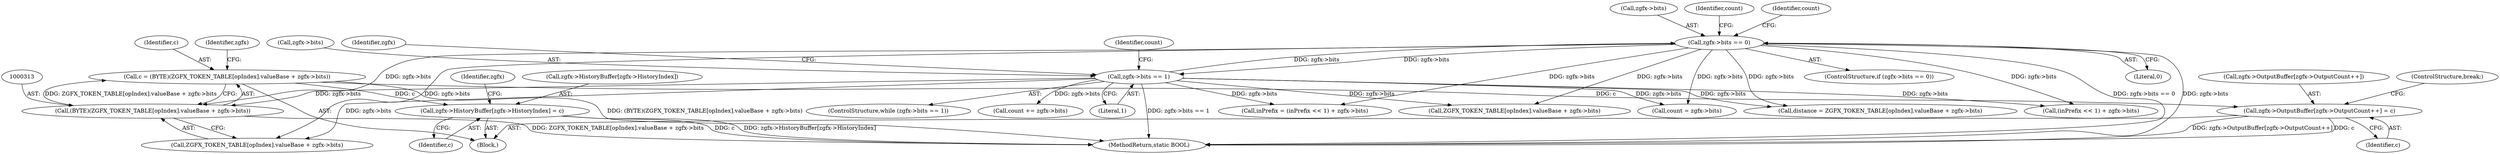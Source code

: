 digraph "0_FreeRDP_17c363a5162fd4dc77b1df54e48d7bd9bf6b3be7_0@integer" {
"1000310" [label="(Call,c = (BYTE)(ZGFX_TOKEN_TABLE[opIndex].valueBase + zgfx->bits))"];
"1000312" [label="(Call,(BYTE)(ZGFX_TOKEN_TABLE[opIndex].valueBase + zgfx->bits))"];
"1000396" [label="(Call,zgfx->bits == 0)"];
"1000417" [label="(Call,zgfx->bits == 1)"];
"1000323" [label="(Call,zgfx->HistoryBuffer[zgfx->HistoryIndex] = c)"];
"1000357" [label="(Call,zgfx->OutputBuffer[zgfx->OutputCount++] = c)"];
"1000311" [label="(Identifier,c)"];
"1000397" [label="(Call,zgfx->bits)"];
"1000276" [label="(Call,(inPrefix << 1) + zgfx->bits)"];
"1000357" [label="(Call,zgfx->OutputBuffer[zgfx->OutputCount++] = c)"];
"1000323" [label="(Call,zgfx->HistoryBuffer[zgfx->HistoryIndex] = c)"];
"1000310" [label="(Call,c = (BYTE)(ZGFX_TOKEN_TABLE[opIndex].valueBase + zgfx->bits))"];
"1000395" [label="(ControlStructure,if (zgfx->bits == 0))"];
"1000403" [label="(Identifier,count)"];
"1000559" [label="(MethodReturn,static BOOL)"];
"1000274" [label="(Call,inPrefix = (inPrefix << 1) + zgfx->bits)"];
"1000485" [label="(Call,count = zgfx->bits)"];
"1000314" [label="(Call,ZGFX_TOKEN_TABLE[opIndex].valueBase + zgfx->bits)"];
"1000324" [label="(Call,zgfx->HistoryBuffer[zgfx->HistoryIndex])"];
"1000432" [label="(Identifier,zgfx)"];
"1000336" [label="(Identifier,zgfx)"];
"1000434" [label="(Call,count += zgfx->bits)"];
"1000408" [label="(Identifier,count)"];
"1000418" [label="(Call,zgfx->bits)"];
"1000400" [label="(Literal,0)"];
"1000331" [label="(Identifier,c)"];
"1000366" [label="(Identifier,c)"];
"1000326" [label="(Identifier,zgfx)"];
"1000358" [label="(Call,zgfx->OutputBuffer[zgfx->OutputCount++])"];
"1000396" [label="(Call,zgfx->bits == 0)"];
"1000312" [label="(Call,(BYTE)(ZGFX_TOKEN_TABLE[opIndex].valueBase + zgfx->bits))"];
"1000302" [label="(Block,)"];
"1000416" [label="(ControlStructure,while (zgfx->bits == 1))"];
"1000417" [label="(Call,zgfx->bits == 1)"];
"1000556" [label="(ControlStructure,break;)"];
"1000378" [label="(Call,ZGFX_TOKEN_TABLE[opIndex].valueBase + zgfx->bits)"];
"1000421" [label="(Literal,1)"];
"1000376" [label="(Call,distance = ZGFX_TOKEN_TABLE[opIndex].valueBase + zgfx->bits)"];
"1000424" [label="(Identifier,count)"];
"1000310" -> "1000302"  [label="AST: "];
"1000310" -> "1000312"  [label="CFG: "];
"1000311" -> "1000310"  [label="AST: "];
"1000312" -> "1000310"  [label="AST: "];
"1000326" -> "1000310"  [label="CFG: "];
"1000310" -> "1000559"  [label="DDG: (BYTE)(ZGFX_TOKEN_TABLE[opIndex].valueBase + zgfx->bits)"];
"1000312" -> "1000310"  [label="DDG: ZGFX_TOKEN_TABLE[opIndex].valueBase + zgfx->bits"];
"1000310" -> "1000323"  [label="DDG: c"];
"1000310" -> "1000357"  [label="DDG: c"];
"1000312" -> "1000314"  [label="CFG: "];
"1000313" -> "1000312"  [label="AST: "];
"1000314" -> "1000312"  [label="AST: "];
"1000312" -> "1000559"  [label="DDG: ZGFX_TOKEN_TABLE[opIndex].valueBase + zgfx->bits"];
"1000396" -> "1000312"  [label="DDG: zgfx->bits"];
"1000417" -> "1000312"  [label="DDG: zgfx->bits"];
"1000396" -> "1000395"  [label="AST: "];
"1000396" -> "1000400"  [label="CFG: "];
"1000397" -> "1000396"  [label="AST: "];
"1000400" -> "1000396"  [label="AST: "];
"1000403" -> "1000396"  [label="CFG: "];
"1000408" -> "1000396"  [label="CFG: "];
"1000396" -> "1000559"  [label="DDG: zgfx->bits == 0"];
"1000396" -> "1000559"  [label="DDG: zgfx->bits"];
"1000396" -> "1000274"  [label="DDG: zgfx->bits"];
"1000396" -> "1000276"  [label="DDG: zgfx->bits"];
"1000396" -> "1000314"  [label="DDG: zgfx->bits"];
"1000396" -> "1000376"  [label="DDG: zgfx->bits"];
"1000396" -> "1000378"  [label="DDG: zgfx->bits"];
"1000417" -> "1000396"  [label="DDG: zgfx->bits"];
"1000396" -> "1000417"  [label="DDG: zgfx->bits"];
"1000396" -> "1000485"  [label="DDG: zgfx->bits"];
"1000417" -> "1000416"  [label="AST: "];
"1000417" -> "1000421"  [label="CFG: "];
"1000418" -> "1000417"  [label="AST: "];
"1000421" -> "1000417"  [label="AST: "];
"1000424" -> "1000417"  [label="CFG: "];
"1000432" -> "1000417"  [label="CFG: "];
"1000417" -> "1000559"  [label="DDG: zgfx->bits == 1"];
"1000417" -> "1000274"  [label="DDG: zgfx->bits"];
"1000417" -> "1000276"  [label="DDG: zgfx->bits"];
"1000417" -> "1000314"  [label="DDG: zgfx->bits"];
"1000417" -> "1000376"  [label="DDG: zgfx->bits"];
"1000417" -> "1000378"  [label="DDG: zgfx->bits"];
"1000417" -> "1000434"  [label="DDG: zgfx->bits"];
"1000417" -> "1000485"  [label="DDG: zgfx->bits"];
"1000323" -> "1000302"  [label="AST: "];
"1000323" -> "1000331"  [label="CFG: "];
"1000324" -> "1000323"  [label="AST: "];
"1000331" -> "1000323"  [label="AST: "];
"1000336" -> "1000323"  [label="CFG: "];
"1000323" -> "1000559"  [label="DDG: c"];
"1000323" -> "1000559"  [label="DDG: zgfx->HistoryBuffer[zgfx->HistoryIndex]"];
"1000357" -> "1000302"  [label="AST: "];
"1000357" -> "1000366"  [label="CFG: "];
"1000358" -> "1000357"  [label="AST: "];
"1000366" -> "1000357"  [label="AST: "];
"1000556" -> "1000357"  [label="CFG: "];
"1000357" -> "1000559"  [label="DDG: zgfx->OutputBuffer[zgfx->OutputCount++]"];
"1000357" -> "1000559"  [label="DDG: c"];
}
